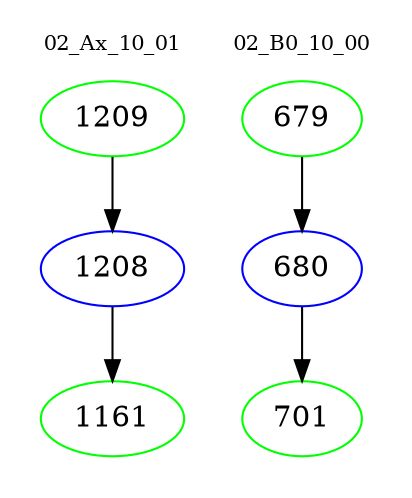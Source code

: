 digraph{
subgraph cluster_0 {
color = white
label = "02_Ax_10_01";
fontsize=10;
T0_1209 [label="1209", color="green"]
T0_1209 -> T0_1208 [color="black"]
T0_1208 [label="1208", color="blue"]
T0_1208 -> T0_1161 [color="black"]
T0_1161 [label="1161", color="green"]
}
subgraph cluster_1 {
color = white
label = "02_B0_10_00";
fontsize=10;
T1_679 [label="679", color="green"]
T1_679 -> T1_680 [color="black"]
T1_680 [label="680", color="blue"]
T1_680 -> T1_701 [color="black"]
T1_701 [label="701", color="green"]
}
}
